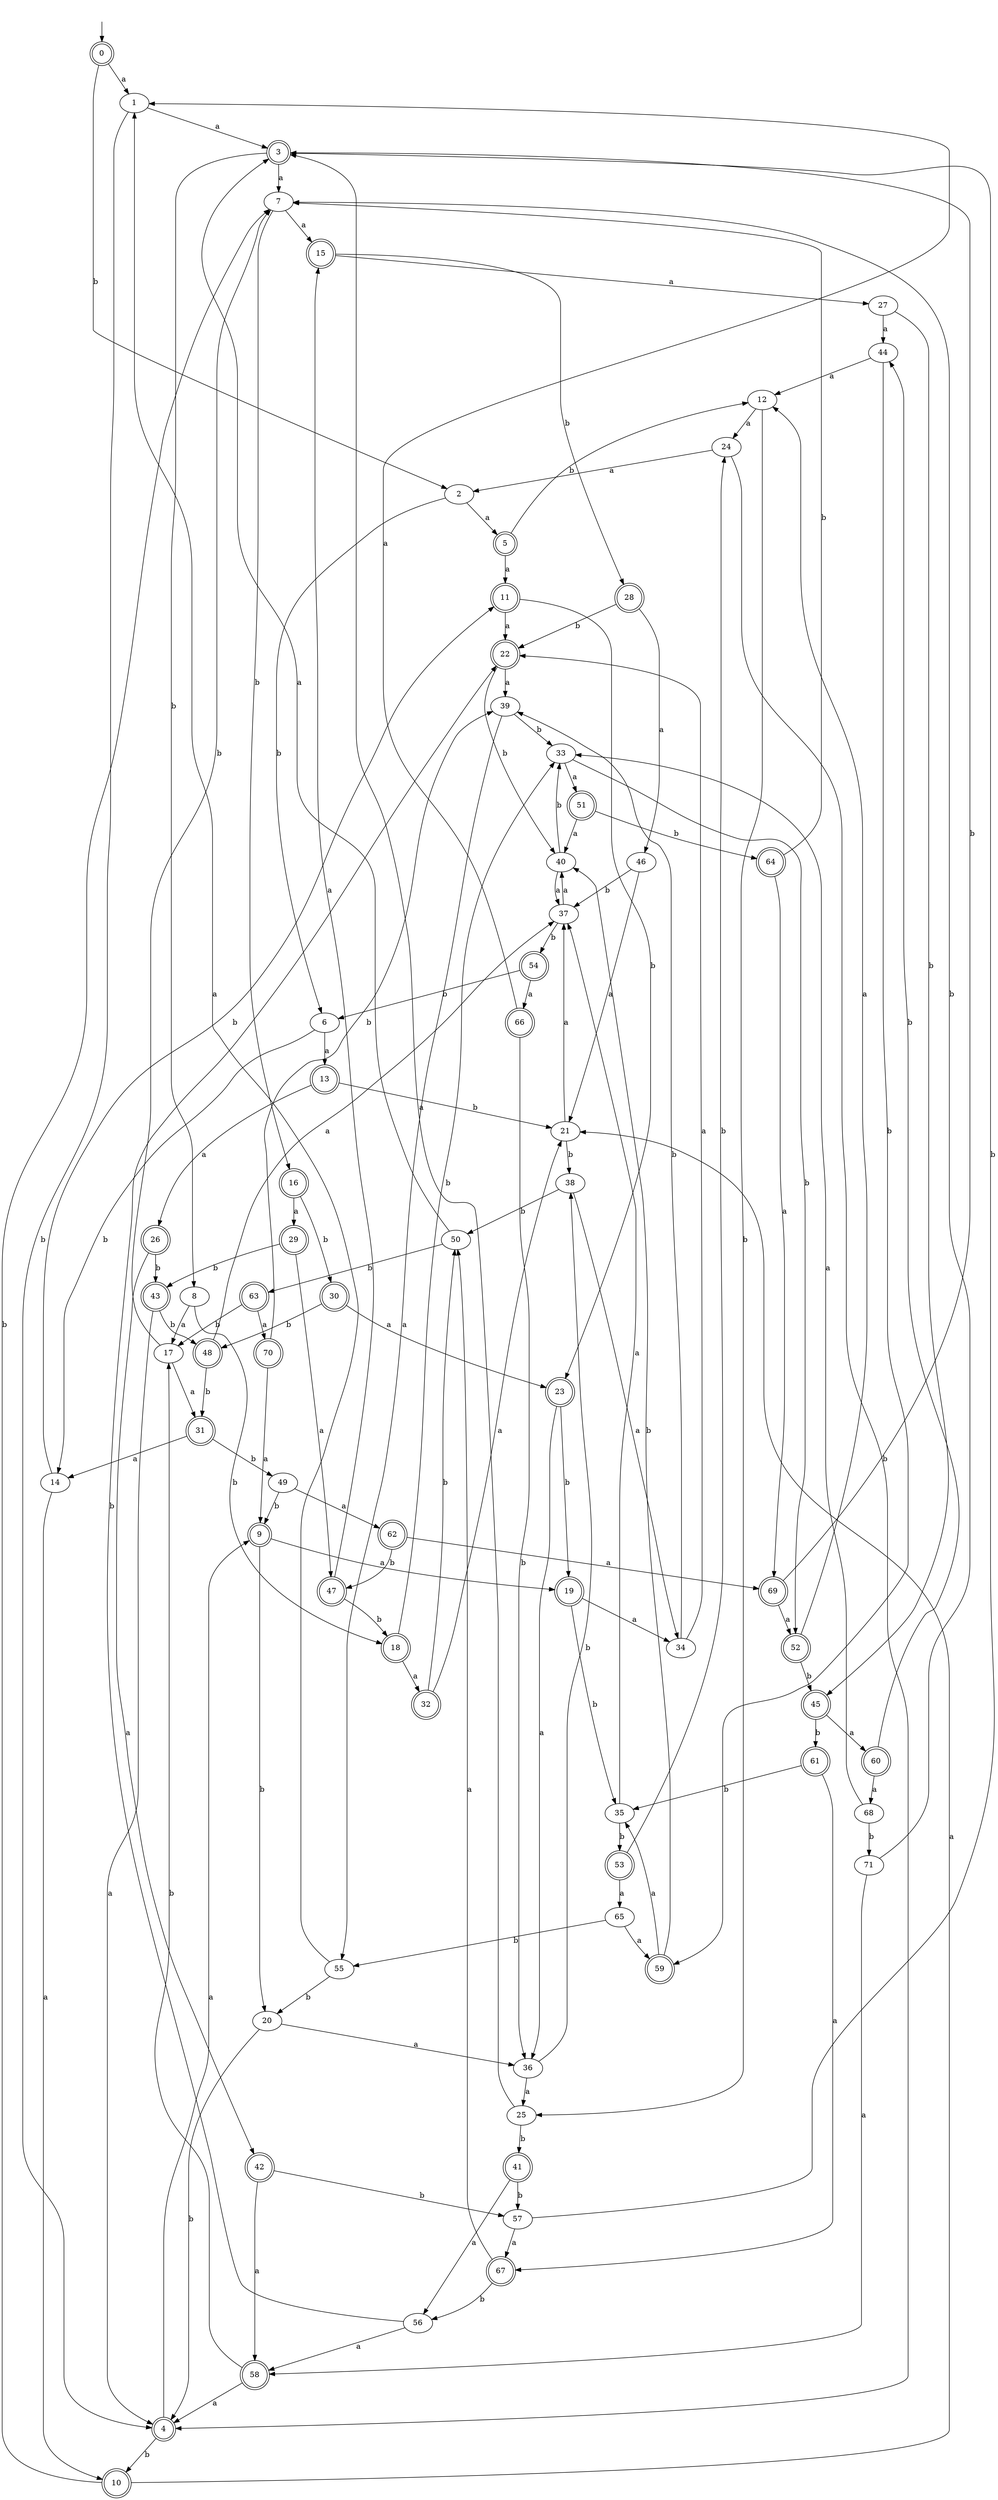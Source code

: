 digraph RandomDFA {
  __start0 [label="", shape=none];
  __start0 -> 0 [label=""];
  0 [shape=circle] [shape=doublecircle]
  0 -> 1 [label="a"]
  0 -> 2 [label="b"]
  1
  1 -> 3 [label="a"]
  1 -> 4 [label="b"]
  2
  2 -> 5 [label="a"]
  2 -> 6 [label="b"]
  3 [shape=doublecircle]
  3 -> 7 [label="a"]
  3 -> 8 [label="b"]
  4 [shape=doublecircle]
  4 -> 9 [label="a"]
  4 -> 10 [label="b"]
  5 [shape=doublecircle]
  5 -> 11 [label="a"]
  5 -> 12 [label="b"]
  6
  6 -> 13 [label="a"]
  6 -> 14 [label="b"]
  7
  7 -> 15 [label="a"]
  7 -> 16 [label="b"]
  8
  8 -> 17 [label="a"]
  8 -> 18 [label="b"]
  9 [shape=doublecircle]
  9 -> 19 [label="a"]
  9 -> 20 [label="b"]
  10 [shape=doublecircle]
  10 -> 21 [label="a"]
  10 -> 7 [label="b"]
  11 [shape=doublecircle]
  11 -> 22 [label="a"]
  11 -> 23 [label="b"]
  12
  12 -> 24 [label="a"]
  12 -> 25 [label="b"]
  13 [shape=doublecircle]
  13 -> 26 [label="a"]
  13 -> 21 [label="b"]
  14
  14 -> 10 [label="a"]
  14 -> 11 [label="b"]
  15 [shape=doublecircle]
  15 -> 27 [label="a"]
  15 -> 28 [label="b"]
  16 [shape=doublecircle]
  16 -> 29 [label="a"]
  16 -> 30 [label="b"]
  17
  17 -> 31 [label="a"]
  17 -> 7 [label="b"]
  18 [shape=doublecircle]
  18 -> 32 [label="a"]
  18 -> 33 [label="b"]
  19 [shape=doublecircle]
  19 -> 34 [label="a"]
  19 -> 35 [label="b"]
  20
  20 -> 36 [label="a"]
  20 -> 4 [label="b"]
  21
  21 -> 37 [label="a"]
  21 -> 38 [label="b"]
  22 [shape=doublecircle]
  22 -> 39 [label="a"]
  22 -> 40 [label="b"]
  23 [shape=doublecircle]
  23 -> 36 [label="a"]
  23 -> 19 [label="b"]
  24
  24 -> 2 [label="a"]
  24 -> 4 [label="b"]
  25
  25 -> 3 [label="a"]
  25 -> 41 [label="b"]
  26 [shape=doublecircle]
  26 -> 42 [label="a"]
  26 -> 43 [label="b"]
  27
  27 -> 44 [label="a"]
  27 -> 45 [label="b"]
  28 [shape=doublecircle]
  28 -> 46 [label="a"]
  28 -> 22 [label="b"]
  29 [shape=doublecircle]
  29 -> 47 [label="a"]
  29 -> 43 [label="b"]
  30 [shape=doublecircle]
  30 -> 23 [label="a"]
  30 -> 48 [label="b"]
  31 [shape=doublecircle]
  31 -> 14 [label="a"]
  31 -> 49 [label="b"]
  32 [shape=doublecircle]
  32 -> 21 [label="a"]
  32 -> 50 [label="b"]
  33
  33 -> 51 [label="a"]
  33 -> 52 [label="b"]
  34
  34 -> 22 [label="a"]
  34 -> 39 [label="b"]
  35
  35 -> 37 [label="a"]
  35 -> 53 [label="b"]
  36
  36 -> 25 [label="a"]
  36 -> 38 [label="b"]
  37
  37 -> 40 [label="a"]
  37 -> 54 [label="b"]
  38
  38 -> 34 [label="a"]
  38 -> 50 [label="b"]
  39
  39 -> 55 [label="a"]
  39 -> 33 [label="b"]
  40
  40 -> 37 [label="a"]
  40 -> 33 [label="b"]
  41 [shape=doublecircle]
  41 -> 56 [label="a"]
  41 -> 57 [label="b"]
  42 [shape=doublecircle]
  42 -> 58 [label="a"]
  42 -> 57 [label="b"]
  43 [shape=doublecircle]
  43 -> 4 [label="a"]
  43 -> 48 [label="b"]
  44
  44 -> 12 [label="a"]
  44 -> 59 [label="b"]
  45 [shape=doublecircle]
  45 -> 60 [label="a"]
  45 -> 61 [label="b"]
  46
  46 -> 21 [label="a"]
  46 -> 37 [label="b"]
  47 [shape=doublecircle]
  47 -> 15 [label="a"]
  47 -> 18 [label="b"]
  48 [shape=doublecircle]
  48 -> 37 [label="a"]
  48 -> 31 [label="b"]
  49
  49 -> 62 [label="a"]
  49 -> 9 [label="b"]
  50
  50 -> 3 [label="a"]
  50 -> 63 [label="b"]
  51 [shape=doublecircle]
  51 -> 40 [label="a"]
  51 -> 64 [label="b"]
  52 [shape=doublecircle]
  52 -> 12 [label="a"]
  52 -> 45 [label="b"]
  53 [shape=doublecircle]
  53 -> 65 [label="a"]
  53 -> 24 [label="b"]
  54 [shape=doublecircle]
  54 -> 66 [label="a"]
  54 -> 6 [label="b"]
  55
  55 -> 1 [label="a"]
  55 -> 20 [label="b"]
  56
  56 -> 58 [label="a"]
  56 -> 22 [label="b"]
  57
  57 -> 67 [label="a"]
  57 -> 3 [label="b"]
  58 [shape=doublecircle]
  58 -> 4 [label="a"]
  58 -> 17 [label="b"]
  59 [shape=doublecircle]
  59 -> 35 [label="a"]
  59 -> 40 [label="b"]
  60 [shape=doublecircle]
  60 -> 68 [label="a"]
  60 -> 44 [label="b"]
  61 [shape=doublecircle]
  61 -> 67 [label="a"]
  61 -> 35 [label="b"]
  62 [shape=doublecircle]
  62 -> 69 [label="a"]
  62 -> 47 [label="b"]
  63 [shape=doublecircle]
  63 -> 70 [label="a"]
  63 -> 17 [label="b"]
  64 [shape=doublecircle]
  64 -> 69 [label="a"]
  64 -> 7 [label="b"]
  65
  65 -> 59 [label="a"]
  65 -> 55 [label="b"]
  66 [shape=doublecircle]
  66 -> 1 [label="a"]
  66 -> 36 [label="b"]
  67 [shape=doublecircle]
  67 -> 50 [label="a"]
  67 -> 56 [label="b"]
  68
  68 -> 33 [label="a"]
  68 -> 71 [label="b"]
  69 [shape=doublecircle]
  69 -> 52 [label="a"]
  69 -> 3 [label="b"]
  70 [shape=doublecircle]
  70 -> 9 [label="a"]
  70 -> 39 [label="b"]
  71
  71 -> 58 [label="a"]
  71 -> 7 [label="b"]
}
